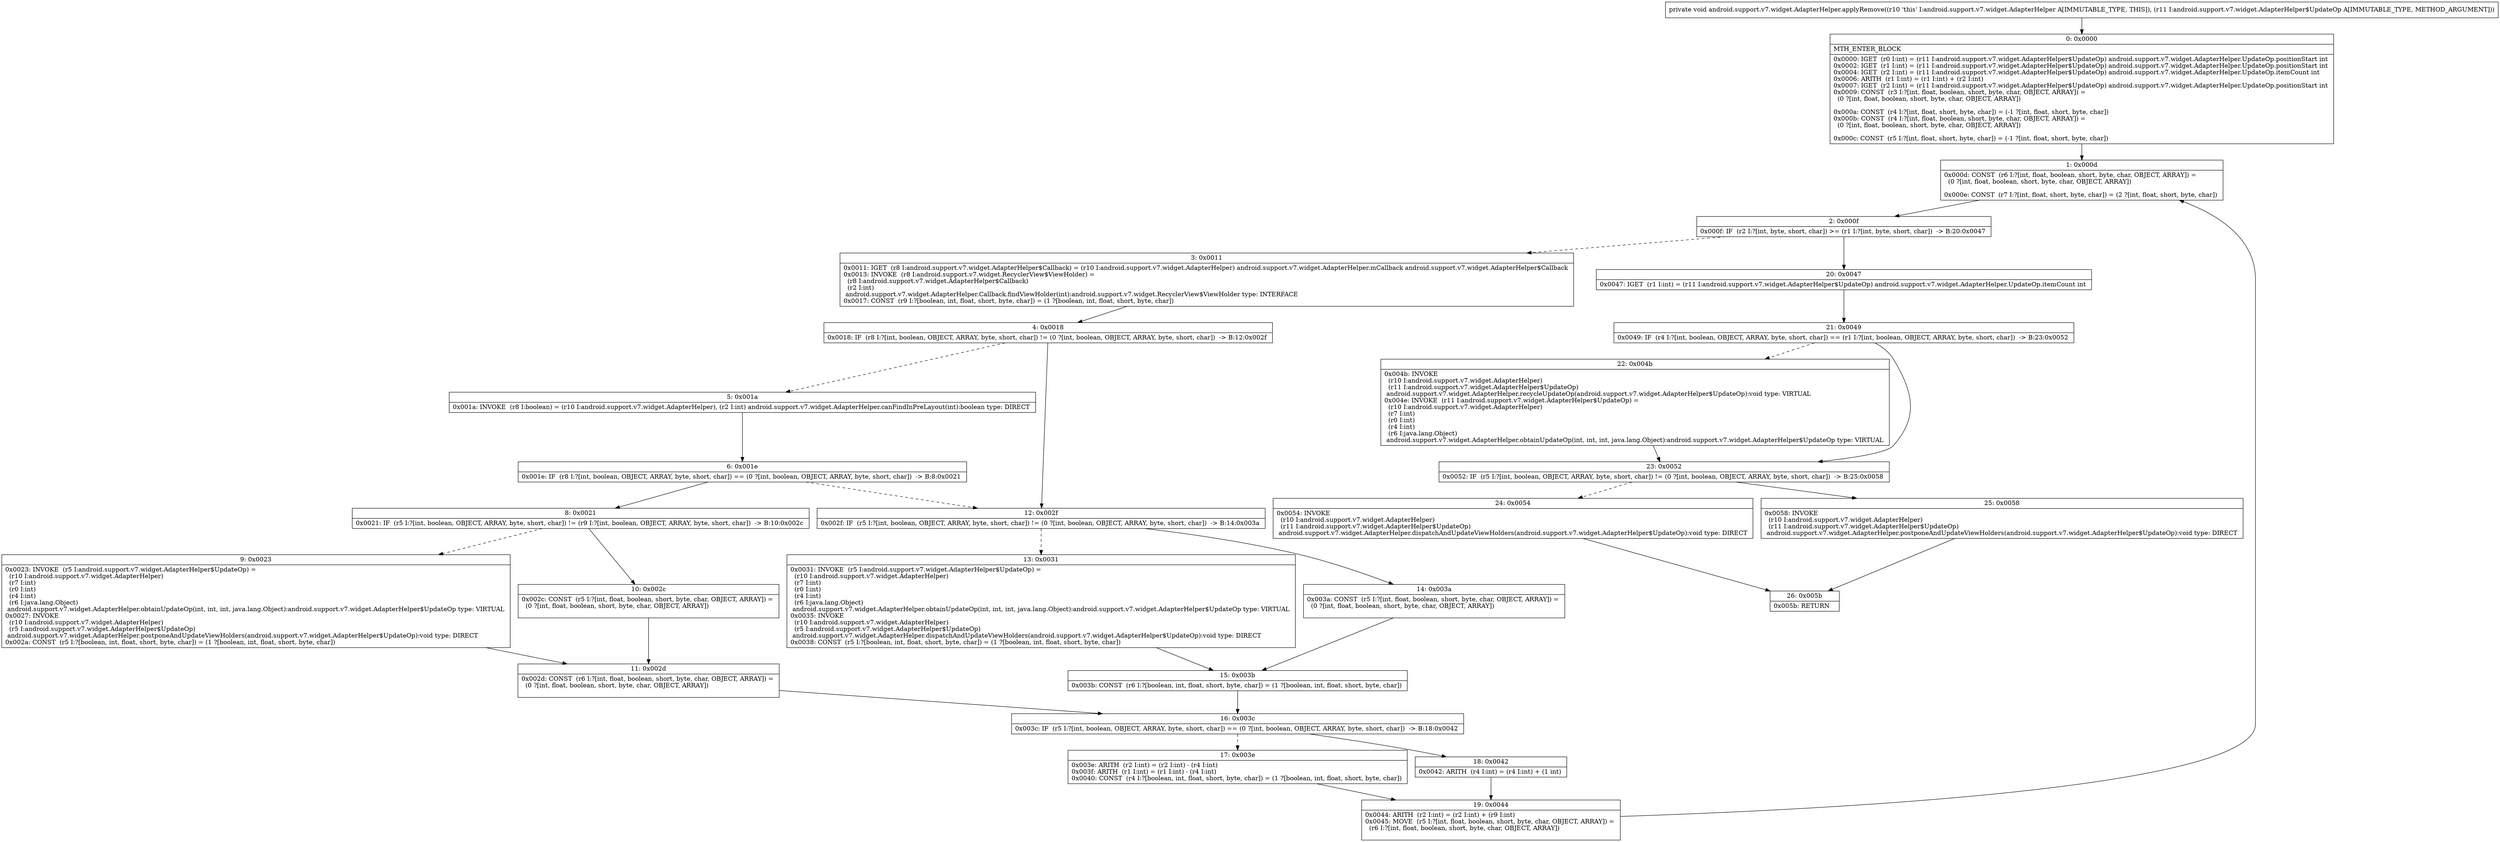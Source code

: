 digraph "CFG forandroid.support.v7.widget.AdapterHelper.applyRemove(Landroid\/support\/v7\/widget\/AdapterHelper$UpdateOp;)V" {
Node_0 [shape=record,label="{0\:\ 0x0000|MTH_ENTER_BLOCK\l|0x0000: IGET  (r0 I:int) = (r11 I:android.support.v7.widget.AdapterHelper$UpdateOp) android.support.v7.widget.AdapterHelper.UpdateOp.positionStart int \l0x0002: IGET  (r1 I:int) = (r11 I:android.support.v7.widget.AdapterHelper$UpdateOp) android.support.v7.widget.AdapterHelper.UpdateOp.positionStart int \l0x0004: IGET  (r2 I:int) = (r11 I:android.support.v7.widget.AdapterHelper$UpdateOp) android.support.v7.widget.AdapterHelper.UpdateOp.itemCount int \l0x0006: ARITH  (r1 I:int) = (r1 I:int) + (r2 I:int) \l0x0007: IGET  (r2 I:int) = (r11 I:android.support.v7.widget.AdapterHelper$UpdateOp) android.support.v7.widget.AdapterHelper.UpdateOp.positionStart int \l0x0009: CONST  (r3 I:?[int, float, boolean, short, byte, char, OBJECT, ARRAY]) = \l  (0 ?[int, float, boolean, short, byte, char, OBJECT, ARRAY])\l \l0x000a: CONST  (r4 I:?[int, float, short, byte, char]) = (\-1 ?[int, float, short, byte, char]) \l0x000b: CONST  (r4 I:?[int, float, boolean, short, byte, char, OBJECT, ARRAY]) = \l  (0 ?[int, float, boolean, short, byte, char, OBJECT, ARRAY])\l \l0x000c: CONST  (r5 I:?[int, float, short, byte, char]) = (\-1 ?[int, float, short, byte, char]) \l}"];
Node_1 [shape=record,label="{1\:\ 0x000d|0x000d: CONST  (r6 I:?[int, float, boolean, short, byte, char, OBJECT, ARRAY]) = \l  (0 ?[int, float, boolean, short, byte, char, OBJECT, ARRAY])\l \l0x000e: CONST  (r7 I:?[int, float, short, byte, char]) = (2 ?[int, float, short, byte, char]) \l}"];
Node_2 [shape=record,label="{2\:\ 0x000f|0x000f: IF  (r2 I:?[int, byte, short, char]) \>= (r1 I:?[int, byte, short, char])  \-\> B:20:0x0047 \l}"];
Node_3 [shape=record,label="{3\:\ 0x0011|0x0011: IGET  (r8 I:android.support.v7.widget.AdapterHelper$Callback) = (r10 I:android.support.v7.widget.AdapterHelper) android.support.v7.widget.AdapterHelper.mCallback android.support.v7.widget.AdapterHelper$Callback \l0x0013: INVOKE  (r8 I:android.support.v7.widget.RecyclerView$ViewHolder) = \l  (r8 I:android.support.v7.widget.AdapterHelper$Callback)\l  (r2 I:int)\l android.support.v7.widget.AdapterHelper.Callback.findViewHolder(int):android.support.v7.widget.RecyclerView$ViewHolder type: INTERFACE \l0x0017: CONST  (r9 I:?[boolean, int, float, short, byte, char]) = (1 ?[boolean, int, float, short, byte, char]) \l}"];
Node_4 [shape=record,label="{4\:\ 0x0018|0x0018: IF  (r8 I:?[int, boolean, OBJECT, ARRAY, byte, short, char]) != (0 ?[int, boolean, OBJECT, ARRAY, byte, short, char])  \-\> B:12:0x002f \l}"];
Node_5 [shape=record,label="{5\:\ 0x001a|0x001a: INVOKE  (r8 I:boolean) = (r10 I:android.support.v7.widget.AdapterHelper), (r2 I:int) android.support.v7.widget.AdapterHelper.canFindInPreLayout(int):boolean type: DIRECT \l}"];
Node_6 [shape=record,label="{6\:\ 0x001e|0x001e: IF  (r8 I:?[int, boolean, OBJECT, ARRAY, byte, short, char]) == (0 ?[int, boolean, OBJECT, ARRAY, byte, short, char])  \-\> B:8:0x0021 \l}"];
Node_8 [shape=record,label="{8\:\ 0x0021|0x0021: IF  (r5 I:?[int, boolean, OBJECT, ARRAY, byte, short, char]) != (r9 I:?[int, boolean, OBJECT, ARRAY, byte, short, char])  \-\> B:10:0x002c \l}"];
Node_9 [shape=record,label="{9\:\ 0x0023|0x0023: INVOKE  (r5 I:android.support.v7.widget.AdapterHelper$UpdateOp) = \l  (r10 I:android.support.v7.widget.AdapterHelper)\l  (r7 I:int)\l  (r0 I:int)\l  (r4 I:int)\l  (r6 I:java.lang.Object)\l android.support.v7.widget.AdapterHelper.obtainUpdateOp(int, int, int, java.lang.Object):android.support.v7.widget.AdapterHelper$UpdateOp type: VIRTUAL \l0x0027: INVOKE  \l  (r10 I:android.support.v7.widget.AdapterHelper)\l  (r5 I:android.support.v7.widget.AdapterHelper$UpdateOp)\l android.support.v7.widget.AdapterHelper.postponeAndUpdateViewHolders(android.support.v7.widget.AdapterHelper$UpdateOp):void type: DIRECT \l0x002a: CONST  (r5 I:?[boolean, int, float, short, byte, char]) = (1 ?[boolean, int, float, short, byte, char]) \l}"];
Node_10 [shape=record,label="{10\:\ 0x002c|0x002c: CONST  (r5 I:?[int, float, boolean, short, byte, char, OBJECT, ARRAY]) = \l  (0 ?[int, float, boolean, short, byte, char, OBJECT, ARRAY])\l \l}"];
Node_11 [shape=record,label="{11\:\ 0x002d|0x002d: CONST  (r6 I:?[int, float, boolean, short, byte, char, OBJECT, ARRAY]) = \l  (0 ?[int, float, boolean, short, byte, char, OBJECT, ARRAY])\l \l}"];
Node_12 [shape=record,label="{12\:\ 0x002f|0x002f: IF  (r5 I:?[int, boolean, OBJECT, ARRAY, byte, short, char]) != (0 ?[int, boolean, OBJECT, ARRAY, byte, short, char])  \-\> B:14:0x003a \l}"];
Node_13 [shape=record,label="{13\:\ 0x0031|0x0031: INVOKE  (r5 I:android.support.v7.widget.AdapterHelper$UpdateOp) = \l  (r10 I:android.support.v7.widget.AdapterHelper)\l  (r7 I:int)\l  (r0 I:int)\l  (r4 I:int)\l  (r6 I:java.lang.Object)\l android.support.v7.widget.AdapterHelper.obtainUpdateOp(int, int, int, java.lang.Object):android.support.v7.widget.AdapterHelper$UpdateOp type: VIRTUAL \l0x0035: INVOKE  \l  (r10 I:android.support.v7.widget.AdapterHelper)\l  (r5 I:android.support.v7.widget.AdapterHelper$UpdateOp)\l android.support.v7.widget.AdapterHelper.dispatchAndUpdateViewHolders(android.support.v7.widget.AdapterHelper$UpdateOp):void type: DIRECT \l0x0038: CONST  (r5 I:?[boolean, int, float, short, byte, char]) = (1 ?[boolean, int, float, short, byte, char]) \l}"];
Node_14 [shape=record,label="{14\:\ 0x003a|0x003a: CONST  (r5 I:?[int, float, boolean, short, byte, char, OBJECT, ARRAY]) = \l  (0 ?[int, float, boolean, short, byte, char, OBJECT, ARRAY])\l \l}"];
Node_15 [shape=record,label="{15\:\ 0x003b|0x003b: CONST  (r6 I:?[boolean, int, float, short, byte, char]) = (1 ?[boolean, int, float, short, byte, char]) \l}"];
Node_16 [shape=record,label="{16\:\ 0x003c|0x003c: IF  (r5 I:?[int, boolean, OBJECT, ARRAY, byte, short, char]) == (0 ?[int, boolean, OBJECT, ARRAY, byte, short, char])  \-\> B:18:0x0042 \l}"];
Node_17 [shape=record,label="{17\:\ 0x003e|0x003e: ARITH  (r2 I:int) = (r2 I:int) \- (r4 I:int) \l0x003f: ARITH  (r1 I:int) = (r1 I:int) \- (r4 I:int) \l0x0040: CONST  (r4 I:?[boolean, int, float, short, byte, char]) = (1 ?[boolean, int, float, short, byte, char]) \l}"];
Node_18 [shape=record,label="{18\:\ 0x0042|0x0042: ARITH  (r4 I:int) = (r4 I:int) + (1 int) \l}"];
Node_19 [shape=record,label="{19\:\ 0x0044|0x0044: ARITH  (r2 I:int) = (r2 I:int) + (r9 I:int) \l0x0045: MOVE  (r5 I:?[int, float, boolean, short, byte, char, OBJECT, ARRAY]) = \l  (r6 I:?[int, float, boolean, short, byte, char, OBJECT, ARRAY])\l \l}"];
Node_20 [shape=record,label="{20\:\ 0x0047|0x0047: IGET  (r1 I:int) = (r11 I:android.support.v7.widget.AdapterHelper$UpdateOp) android.support.v7.widget.AdapterHelper.UpdateOp.itemCount int \l}"];
Node_21 [shape=record,label="{21\:\ 0x0049|0x0049: IF  (r4 I:?[int, boolean, OBJECT, ARRAY, byte, short, char]) == (r1 I:?[int, boolean, OBJECT, ARRAY, byte, short, char])  \-\> B:23:0x0052 \l}"];
Node_22 [shape=record,label="{22\:\ 0x004b|0x004b: INVOKE  \l  (r10 I:android.support.v7.widget.AdapterHelper)\l  (r11 I:android.support.v7.widget.AdapterHelper$UpdateOp)\l android.support.v7.widget.AdapterHelper.recycleUpdateOp(android.support.v7.widget.AdapterHelper$UpdateOp):void type: VIRTUAL \l0x004e: INVOKE  (r11 I:android.support.v7.widget.AdapterHelper$UpdateOp) = \l  (r10 I:android.support.v7.widget.AdapterHelper)\l  (r7 I:int)\l  (r0 I:int)\l  (r4 I:int)\l  (r6 I:java.lang.Object)\l android.support.v7.widget.AdapterHelper.obtainUpdateOp(int, int, int, java.lang.Object):android.support.v7.widget.AdapterHelper$UpdateOp type: VIRTUAL \l}"];
Node_23 [shape=record,label="{23\:\ 0x0052|0x0052: IF  (r5 I:?[int, boolean, OBJECT, ARRAY, byte, short, char]) != (0 ?[int, boolean, OBJECT, ARRAY, byte, short, char])  \-\> B:25:0x0058 \l}"];
Node_24 [shape=record,label="{24\:\ 0x0054|0x0054: INVOKE  \l  (r10 I:android.support.v7.widget.AdapterHelper)\l  (r11 I:android.support.v7.widget.AdapterHelper$UpdateOp)\l android.support.v7.widget.AdapterHelper.dispatchAndUpdateViewHolders(android.support.v7.widget.AdapterHelper$UpdateOp):void type: DIRECT \l}"];
Node_25 [shape=record,label="{25\:\ 0x0058|0x0058: INVOKE  \l  (r10 I:android.support.v7.widget.AdapterHelper)\l  (r11 I:android.support.v7.widget.AdapterHelper$UpdateOp)\l android.support.v7.widget.AdapterHelper.postponeAndUpdateViewHolders(android.support.v7.widget.AdapterHelper$UpdateOp):void type: DIRECT \l}"];
Node_26 [shape=record,label="{26\:\ 0x005b|0x005b: RETURN   \l}"];
MethodNode[shape=record,label="{private void android.support.v7.widget.AdapterHelper.applyRemove((r10 'this' I:android.support.v7.widget.AdapterHelper A[IMMUTABLE_TYPE, THIS]), (r11 I:android.support.v7.widget.AdapterHelper$UpdateOp A[IMMUTABLE_TYPE, METHOD_ARGUMENT])) }"];
MethodNode -> Node_0;
Node_0 -> Node_1;
Node_1 -> Node_2;
Node_2 -> Node_3[style=dashed];
Node_2 -> Node_20;
Node_3 -> Node_4;
Node_4 -> Node_5[style=dashed];
Node_4 -> Node_12;
Node_5 -> Node_6;
Node_6 -> Node_8;
Node_6 -> Node_12[style=dashed];
Node_8 -> Node_9[style=dashed];
Node_8 -> Node_10;
Node_9 -> Node_11;
Node_10 -> Node_11;
Node_11 -> Node_16;
Node_12 -> Node_13[style=dashed];
Node_12 -> Node_14;
Node_13 -> Node_15;
Node_14 -> Node_15;
Node_15 -> Node_16;
Node_16 -> Node_17[style=dashed];
Node_16 -> Node_18;
Node_17 -> Node_19;
Node_18 -> Node_19;
Node_19 -> Node_1;
Node_20 -> Node_21;
Node_21 -> Node_22[style=dashed];
Node_21 -> Node_23;
Node_22 -> Node_23;
Node_23 -> Node_24[style=dashed];
Node_23 -> Node_25;
Node_24 -> Node_26;
Node_25 -> Node_26;
}


